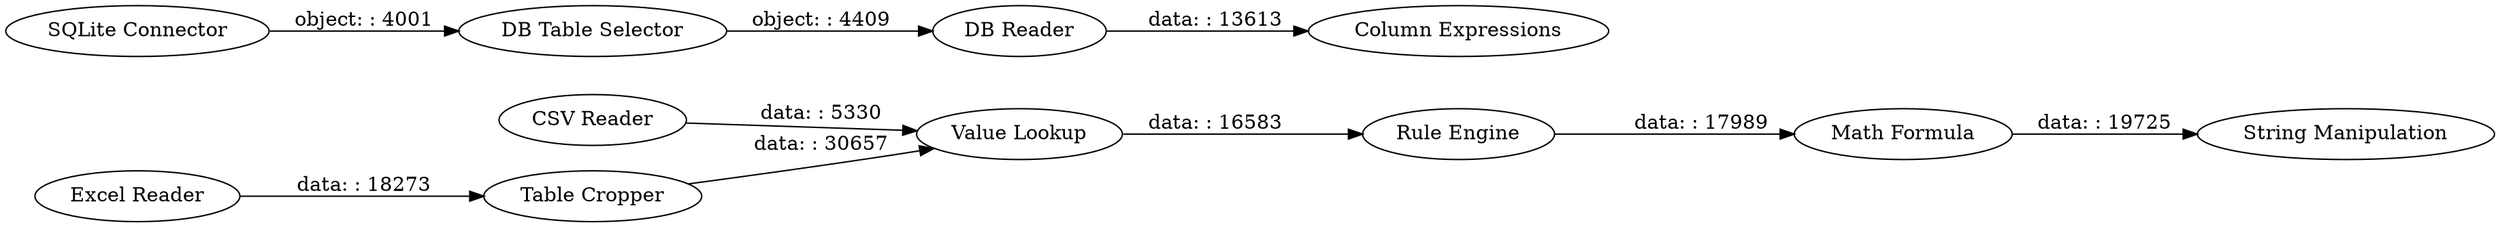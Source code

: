 digraph {
	"5998102697790319425_422" [label="String Manipulation"]
	"5998102697790319425_271" [label="Value Lookup"]
	"5998102697790319425_272" [label="Rule Engine"]
	"5998102697790319425_416" [label="Column Expressions"]
	"5998102697790319425_426" [label="Excel Reader"]
	"5998102697790319425_421" [label="Math Formula"]
	"5998102697790319425_403" [label="DB Table Selector"]
	"5998102697790319425_406" [label="SQLite Connector"]
	"5998102697790319425_427" [label="CSV Reader"]
	"5998102697790319425_404" [label="DB Reader"]
	"5998102697790319425_266" [label="Table Cropper"]
	"5998102697790319425_403" -> "5998102697790319425_404" [label="object: : 4409"]
	"5998102697790319425_406" -> "5998102697790319425_403" [label="object: : 4001"]
	"5998102697790319425_266" -> "5998102697790319425_271" [label="data: : 30657"]
	"5998102697790319425_421" -> "5998102697790319425_422" [label="data: : 19725"]
	"5998102697790319425_272" -> "5998102697790319425_421" [label="data: : 17989"]
	"5998102697790319425_404" -> "5998102697790319425_416" [label="data: : 13613"]
	"5998102697790319425_426" -> "5998102697790319425_266" [label="data: : 18273"]
	"5998102697790319425_271" -> "5998102697790319425_272" [label="data: : 16583"]
	"5998102697790319425_427" -> "5998102697790319425_271" [label="data: : 5330"]
	rankdir=LR
}
